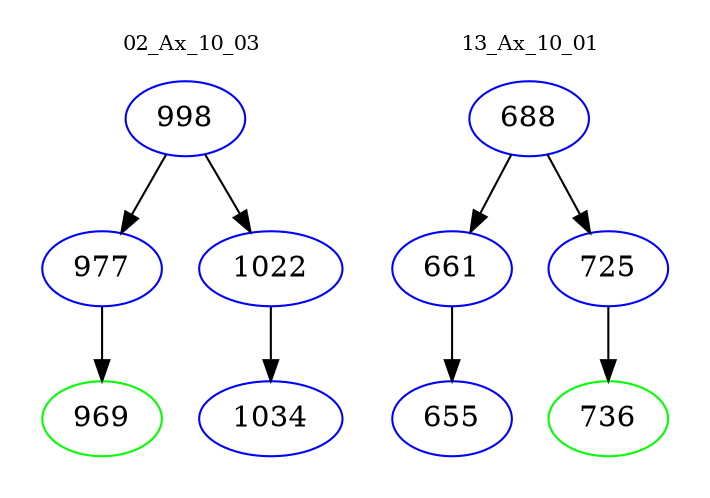 digraph{
subgraph cluster_0 {
color = white
label = "02_Ax_10_03";
fontsize=10;
T0_998 [label="998", color="blue"]
T0_998 -> T0_977 [color="black"]
T0_977 [label="977", color="blue"]
T0_977 -> T0_969 [color="black"]
T0_969 [label="969", color="green"]
T0_998 -> T0_1022 [color="black"]
T0_1022 [label="1022", color="blue"]
T0_1022 -> T0_1034 [color="black"]
T0_1034 [label="1034", color="blue"]
}
subgraph cluster_1 {
color = white
label = "13_Ax_10_01";
fontsize=10;
T1_688 [label="688", color="blue"]
T1_688 -> T1_661 [color="black"]
T1_661 [label="661", color="blue"]
T1_661 -> T1_655 [color="black"]
T1_655 [label="655", color="blue"]
T1_688 -> T1_725 [color="black"]
T1_725 [label="725", color="blue"]
T1_725 -> T1_736 [color="black"]
T1_736 [label="736", color="green"]
}
}
